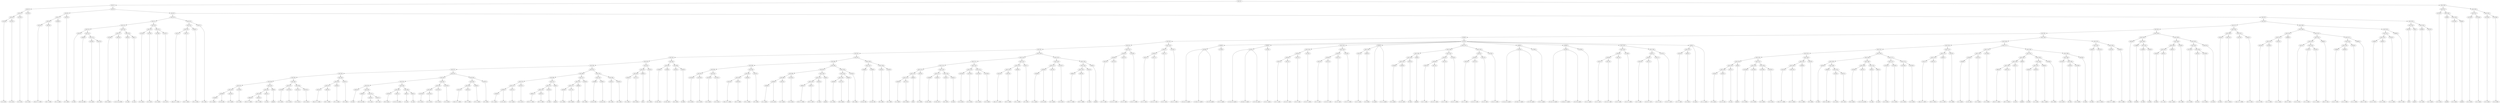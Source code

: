 digraph sample{
"L2279(0)"->"[C  E  G](0)"
"L2279(1)"->"[C  E  G](1)"
"L5411(4)"->"L2279(0)"
"L5411(4)"->"L2279(1)"
"L2279(2)"->"[C  E  G](2)"
"L5411(3)"->"L5411(4)"
"L5411(3)"->"L2279(2)"
"L2279(3)"->"[C  E  G](3)"
"L5411(2)"->"L5411(3)"
"L5411(2)"->"L2279(3)"
"L4151(0)"->"[Cis  D  F  G  B](0)"
"L3872(0)"->"[D  F  G  B](0)"
"L5411(8)"->"L4151(0)"
"L5411(8)"->"L3872(0)"
"L3284(0)"->"[F  G  A  B](0)"
"L5411(7)"->"L5411(8)"
"L5411(7)"->"L3284(0)"
"L1657(0)"->"[F  G  B](0)"
"L5411(6)"->"L5411(7)"
"L5411(6)"->"L1657(0)"
"L4522(0)"->"[C  E](0)"
"L4038(0)"->"[D  E  Gis  B](0)"
"L1619(0)"->"[C  E  A](0)"
"L3207(0)"->"[D  F  A](0)"
"L5411(15)"->"L1619(0)"
"L5411(15)"->"L3207(0)"
"L5411(14)"->"L4038(0)"
"L5411(14)"->"L5411(15)"
"L5411(13)"->"L4522(0)"
"L5411(13)"->"L5411(14)"
"L4756(0)"->"[D  E  Gis](0)"
"L5051(0)"->"[C  D  E  Gis  B](0)"
"L5411(17)"->"L4756(0)"
"L5411(17)"->"L5051(0)"
"L681(0)"->"[C  A](0)"
"L681(1)"->"[C  A](1)"
"L5411(18)"->"L681(0)"
"L5411(18)"->"L681(1)"
"L5411(16)"->"L5411(17)"
"L5411(16)"->"L5411(18)"
"L5411(12)"->"L5411(13)"
"L5411(12)"->"L5411(16)"
"L2279(4)"->"[C  E  G](4)"
"L2279(5)"->"[C  E  G](5)"
"L5411(20)"->"L2279(4)"
"L5411(20)"->"L2279(5)"
"L2279(6)"->"[C  E  G](6)"
"L2279(7)"->"[C  E  G](7)"
"L5411(21)"->"L2279(6)"
"L5411(21)"->"L2279(7)"
"L5411(19)"->"L5411(20)"
"L5411(19)"->"L5411(21)"
"L5411(11)"->"L5411(12)"
"L5411(11)"->"L5411(19)"
"L4151(1)"->"[Cis  D  F  G  B](1)"
"L3872(1)"->"[D  F  G  B](1)"
"L5411(24)"->"L4151(1)"
"L5411(24)"->"L3872(1)"
"L3284(1)"->"[F  G  A  B](1)"
"L5411(23)"->"L5411(24)"
"L5411(23)"->"L3284(1)"
"L1657(1)"->"[F  G  B](1)"
"L5411(22)"->"L5411(23)"
"L5411(22)"->"L1657(1)"
"L5411(10)"->"L5411(11)"
"L5411(10)"->"L5411(22)"
"L5238(0)"->"[C  G  Ais](0)"
"L5256(0)"->"L5238(0)"
"L5256(0)"->"[C  Fis  A](0)"
"L3472(0)"->"[C  F  Gis](0)"
"L5411(42)"->"L5256(0)"
"L5411(42)"->"L3472(0)"
"L2279(8)"->"[C  E  G](8)"
"L5411(41)"->"L5411(42)"
"L5411(41)"->"L2279(8)"
"L3691(0)"->"[D  E  F  G  B](0)"
"L3872(2)"->"[D  F  G  B](2)"
"L5411(45)"->"L3691(0)"
"L5411(45)"->"L3872(2)"
"L4522(1)"->"[C  E](1)"
"L5411(44)"->"L5411(45)"
"L5411(44)"->"L4522(1)"
"L826(0)"->"[rest](0)"
"L5411(43)"->"L5411(44)"
"L5411(43)"->"L826(0)"
"L5411(40)"->"L5411(41)"
"L5411(40)"->"L5411(43)"
"L2279(9)"->"[C  E  G](9)"
"L2279(10)"->"[C  E  G](10)"
"L5411(47)"->"L2279(9)"
"L5411(47)"->"L2279(10)"
"L2279(11)"->"[C  E  G](11)"
"L2279(12)"->"[C  E  G](12)"
"L5411(48)"->"L2279(11)"
"L5411(48)"->"L2279(12)"
"L5411(46)"->"L5411(47)"
"L5411(46)"->"L5411(48)"
"L5411(39)"->"L5411(40)"
"L5411(39)"->"L5411(46)"
"L4151(2)"->"[Cis  D  F  G  B](2)"
"L3872(3)"->"[D  F  G  B](3)"
"L5411(51)"->"L4151(2)"
"L5411(51)"->"L3872(3)"
"L3284(2)"->"[F  G  A  B](2)"
"L5411(50)"->"L5411(51)"
"L5411(50)"->"L3284(2)"
"L1657(2)"->"[F  G  B](2)"
"L5411(49)"->"L5411(50)"
"L5411(49)"->"L1657(2)"
"L5411(38)"->"L5411(39)"
"L5411(38)"->"L5411(49)"
"L4522(2)"->"[C  E](2)"
"L4038(1)"->"[D  E  Gis  B](1)"
"L1619(1)"->"[C  E  A](1)"
"L3207(1)"->"[D  F  A](1)"
"L5411(57)"->"L1619(1)"
"L5411(57)"->"L3207(1)"
"L5411(56)"->"L4038(1)"
"L5411(56)"->"L5411(57)"
"L5411(55)"->"L4522(2)"
"L5411(55)"->"L5411(56)"
"L4756(1)"->"[D  E  Gis](1)"
"L5051(1)"->"[C  D  E  Gis  B](1)"
"L5411(59)"->"L4756(1)"
"L5411(59)"->"L5051(1)"
"L681(2)"->"[C  A](2)"
"L681(3)"->"[C  A](3)"
"L5411(60)"->"L681(2)"
"L5411(60)"->"L681(3)"
"L5411(58)"->"L5411(59)"
"L5411(58)"->"L5411(60)"
"L5411(54)"->"L5411(55)"
"L5411(54)"->"L5411(58)"
"L2279(13)"->"[C  E  G](13)"
"L2279(14)"->"[C  E  G](14)"
"L5411(63)"->"L2279(13)"
"L5411(63)"->"L2279(14)"
"L2279(15)"->"[C  E  G](15)"
"L5411(62)"->"L5411(63)"
"L5411(62)"->"L2279(15)"
"L2279(16)"->"[C  E  G](16)"
"L5411(61)"->"L5411(62)"
"L5411(61)"->"L2279(16)"
"L5411(53)"->"L5411(54)"
"L5411(53)"->"L5411(61)"
"L4151(3)"->"[Cis  D  F  G  B](3)"
"L3872(4)"->"[D  F  G  B](4)"
"L5411(66)"->"L4151(3)"
"L5411(66)"->"L3872(4)"
"L3284(3)"->"[F  G  A  B](3)"
"L5411(65)"->"L5411(66)"
"L5411(65)"->"L3284(3)"
"L1657(3)"->"[F  G  B](3)"
"L5411(64)"->"L5411(65)"
"L5411(64)"->"L1657(3)"
"L5411(52)"->"L5411(53)"
"L5411(52)"->"L5411(64)"
"L5411(37)"->"L5411(38)"
"L5411(37)"->"L5411(52)"
"L5238(1)"->"[C  G  Ais](1)"
"L5256(1)"->"L5238(1)"
"L5256(1)"->"[C  Fis  A](1)"
"L3472(1)"->"[C  F  Gis](1)"
"L5411(71)"->"L5256(1)"
"L5411(71)"->"L3472(1)"
"L2279(17)"->"[C  E  G](17)"
"L5411(70)"->"L5411(71)"
"L5411(70)"->"L2279(17)"
"L3691(1)"->"[D  E  F  G  B](1)"
"L3872(5)"->"[D  F  G  B](5)"
"L5411(74)"->"L3691(1)"
"L5411(74)"->"L3872(5)"
"L4522(3)"->"[C  E](3)"
"L5411(73)"->"L5411(74)"
"L5411(73)"->"L4522(3)"
"L826(1)"->"[rest](1)"
"L5411(72)"->"L5411(73)"
"L5411(72)"->"L826(1)"
"L5411(69)"->"L5411(70)"
"L5411(69)"->"L5411(72)"
"L4230(0)"->"[C  G  B](0)"
"L4717(0)"->"[D  E  Fis](0)"
"L5411(77)"->"L4230(0)"
"L5411(77)"->"L4717(0)"
"L2884(0)"->"[G](0)"
"L5411(76)"->"L5411(77)"
"L5411(76)"->"L2884(0)"
"L3182(0)"->"[D  G  B](0)"
"L5411(75)"->"L5411(76)"
"L5411(75)"->"L3182(0)"
"L5411(68)"->"L5411(69)"
"L5411(68)"->"L5411(75)"
"L5198(0)"->"[C  Dis  G](0)"
"L5198(1)"->"[C  Dis  G](1)"
"L5411(79)"->"L5198(0)"
"L5411(79)"->"L5198(1)"
"L3182(1)"->"[D  G  B](1)"
"L3182(2)"->"[D  G  B](2)"
"L5411(80)"->"L3182(1)"
"L5411(80)"->"L3182(2)"
"L5411(78)"->"L5411(79)"
"L5411(78)"->"L5411(80)"
"L5411(67)"->"L5411(68)"
"L5411(67)"->"L5411(78)"
"L5411(36)"->"L5411(37)"
"L5411(36)"->"L5411(67)"
"L4230(1)"->"[C  G  B](1)"
"L4717(1)"->"[D  E  Fis](1)"
"L5411(83)"->"L4230(1)"
"L5411(83)"->"L4717(1)"
"L2884(1)"->"[G](1)"
"L5411(82)"->"L5411(83)"
"L5411(82)"->"L2884(1)"
"L1657(4)"->"[F  G  B](4)"
"L5411(81)"->"L5411(82)"
"L5411(81)"->"L1657(4)"
"L5411(35)"->"L5411(36)"
"L5411(35)"->"L5411(81)"
"L5198(2)"->"[C  Dis  G](2)"
"L5198(3)"->"[C  Dis  G](3)"
"L5411(85)"->"L5198(2)"
"L5411(85)"->"L5198(3)"
"L3182(3)"->"[D  G  B](3)"
"L2442(0)"->"[G  B](0)"
"L5411(86)"->"L3182(3)"
"L5411(86)"->"L2442(0)"
"L5411(84)"->"L5411(85)"
"L5411(84)"->"L5411(86)"
"L5411(34)"->"L5411(35)"
"L5411(34)"->"L5411(84)"
"L2279(18)"->"[C  E  G](18)"
"L2279(19)"->"[C  E  G](19)"
"L5411(91)"->"L2279(18)"
"L5411(91)"->"L2279(19)"
"L2279(20)"->"[C  E  G](20)"
"L2279(21)"->"[C  E  G](21)"
"L5411(92)"->"L2279(20)"
"L5411(92)"->"L2279(21)"
"L5411(90)"->"L5411(91)"
"L5411(90)"->"L5411(92)"
"L4151(4)"->"[Cis  D  F  G  B](4)"
"L3872(6)"->"[D  F  G  B](6)"
"L5411(95)"->"L4151(4)"
"L5411(95)"->"L3872(6)"
"L3284(4)"->"[F  G  A  B](4)"
"L5411(94)"->"L5411(95)"
"L5411(94)"->"L3284(4)"
"L1657(5)"->"[F  G  B](5)"
"L5411(93)"->"L5411(94)"
"L5411(93)"->"L1657(5)"
"L5411(89)"->"L5411(90)"
"L5411(89)"->"L5411(93)"
"L5238(2)"->"[C  G  Ais](2)"
"L5256(2)"->"L5238(2)"
"L5256(2)"->"[C  Fis  A](2)"
"L3472(2)"->"[C  F  Gis](2)"
"L5411(99)"->"L5256(2)"
"L5411(99)"->"L3472(2)"
"L2279(22)"->"[C  E  G](22)"
"L5411(98)"->"L5411(99)"
"L5411(98)"->"L2279(22)"
"L3691(2)"->"[D  E  F  G  B](2)"
"L3872(7)"->"[D  F  G  B](7)"
"L5411(102)"->"L3691(2)"
"L5411(102)"->"L3872(7)"
"L4522(4)"->"[C  E](4)"
"L5411(101)"->"L5411(102)"
"L5411(101)"->"L4522(4)"
"L826(2)"->"[rest](2)"
"L5411(100)"->"L5411(101)"
"L5411(100)"->"L826(2)"
"L5411(97)"->"L5411(98)"
"L5411(97)"->"L5411(100)"
"L4230(2)"->"[C  G  B](2)"
"L4717(2)"->"[D  E  Fis](2)"
"L5411(105)"->"L4230(2)"
"L5411(105)"->"L4717(2)"
"L2884(2)"->"[G](2)"
"L5411(104)"->"L5411(105)"
"L5411(104)"->"L2884(2)"
"L3182(4)"->"[D  G  B](4)"
"L5411(103)"->"L5411(104)"
"L5411(103)"->"L3182(4)"
"L5411(96)"->"L5411(97)"
"L5411(96)"->"L5411(103)"
"L5411(88)"->"L5411(89)"
"L5411(88)"->"L5411(96)"
"L5198(4)"->"[C  Dis  G](4)"
"L5198(5)"->"[C  Dis  G](5)"
"L5411(107)"->"L5198(4)"
"L5411(107)"->"L5198(5)"
"L3182(5)"->"[D  G  B](5)"
"L3182(6)"->"[D  G  B](6)"
"L5411(108)"->"L3182(5)"
"L5411(108)"->"L3182(6)"
"L5411(106)"->"L5411(107)"
"L5411(106)"->"L5411(108)"
"L5411(87)"->"L5411(88)"
"L5411(87)"->"L5411(106)"
"L5411(33)"->"L5411(34)"
"L5411(33)"->"L5411(87)"
"L4230(3)"->"[C  G  B](3)"
"L4717(3)"->"[D  E  Fis](3)"
"L5411(115)"->"L4230(3)"
"L5411(115)"->"L4717(3)"
"L2884(3)"->"[G](3)"
"L5411(114)"->"L5411(115)"
"L5411(114)"->"L2884(3)"
"L1657(6)"->"[F  G  B](6)"
"L5411(113)"->"L5411(114)"
"L5411(113)"->"L1657(6)"
"L5198(6)"->"[C  Dis  G](6)"
"L5198(7)"->"[C  Dis  G](7)"
"L5411(117)"->"L5198(6)"
"L5411(117)"->"L5198(7)"
"L3182(7)"->"[D  G  B](7)"
"L2442(1)"->"[G  B](1)"
"L5411(118)"->"L3182(7)"
"L5411(118)"->"L2442(1)"
"L5411(116)"->"L5411(117)"
"L5411(116)"->"L5411(118)"
"L5411(112)"->"L5411(113)"
"L5411(112)"->"L5411(116)"
"L2279(23)"->"[C  E  G](23)"
"L2279(24)"->"[C  E  G](24)"
"L5411(120)"->"L2279(23)"
"L5411(120)"->"L2279(24)"
"L2279(25)"->"[C  E  G](25)"
"L2279(26)"->"[C  E  G](26)"
"L5411(121)"->"L2279(25)"
"L5411(121)"->"L2279(26)"
"L5411(119)"->"L5411(120)"
"L5411(119)"->"L5411(121)"
"L5411(111)"->"L5411(112)"
"L5411(111)"->"L5411(119)"
"L4151(5)"->"[Cis  D  F  G  B](5)"
"L3872(8)"->"[D  F  G  B](8)"
"L5411(124)"->"L4151(5)"
"L5411(124)"->"L3872(8)"
"L3284(5)"->"[F  G  A  B](5)"
"L5411(123)"->"L5411(124)"
"L5411(123)"->"L3284(5)"
"L1657(7)"->"[F  G  B](7)"
"L5411(122)"->"L5411(123)"
"L5411(122)"->"L1657(7)"
"L5411(110)"->"L5411(111)"
"L5411(110)"->"L5411(122)"
"L5238(3)"->"[C  G  Ais](3)"
"L5256(3)"->"L5238(3)"
"L5256(3)"->"[C  Fis  A](3)"
"L3472(3)"->"[C  F  Gis](3)"
"L5411(127)"->"L5256(3)"
"L5411(127)"->"L3472(3)"
"L2279(27)"->"[C  E  G](27)"
"L5411(126)"->"L5411(127)"
"L5411(126)"->"L2279(27)"
"L3691(3)"->"[D  E  F  G  B](3)"
"L3872(9)"->"[D  F  G  B](9)"
"L5411(130)"->"L3691(3)"
"L5411(130)"->"L3872(9)"
"L4522(5)"->"[C  E](5)"
"L5411(129)"->"L5411(130)"
"L5411(129)"->"L4522(5)"
"L826(3)"->"[rest](3)"
"L5411(128)"->"L5411(129)"
"L5411(128)"->"L826(3)"
"L5411(125)"->"L5411(126)"
"L5411(125)"->"L5411(128)"
"L5411(109)"->"L5411(110)"
"L5411(109)"->"L5411(125)"
"L5411(32)"->"L5411(33)"
"L5411(32)"->"L5411(109)"
"L5327(0)"->"[C  F  G  A](0)"
"L5371(0)"->"[C  D  E  F  A](0)"
"L5418(0)"->"L5327(0)"
"L5418(0)"->"L5371(0)"
"L5417(0)"->"[C  D  F  A](0)"
"L5422(0)"->"L5418(0)"
"L5422(0)"->"L5417(0)"
"L4718(0)"->"[C  D  F  A  B](0)"
"L5411(131)"->"L5422(0)"
"L5411(131)"->"L4718(0)"
"L5411(31)"->"L5411(32)"
"L5411(31)"->"L5411(131)"
"L5327(1)"->"[C  F  G  A](1)"
"L5371(1)"->"[C  D  E  F  A](1)"
"L5418(1)"->"L5327(1)"
"L5418(1)"->"L5371(1)"
"L5417(1)"->"[C  D  F  A](1)"
"L5422(1)"->"L5418(1)"
"L5422(1)"->"L5417(1)"
"L4718(1)"->"[C  D  F  A  B](1)"
"L5411(132)"->"L5422(1)"
"L5411(132)"->"L4718(1)"
"L5411(30)"->"L5411(31)"
"L5411(30)"->"L5411(132)"
"L4128(0)"->"[C  Cis  D  E  Ais](0)"
"L4128(0)"->"[C  Dis  E  F  Ais](0)"
"L4128(0)"->"[C  E  Fis  Ais](0)"
"L2738(0)"->"[C  E  G  Ais](0)"
"L4506(0)"->"L4128(0)"
"L4506(0)"->"L2738(0)"
"L4128(1)"->"[C  Cis  D  E  Ais](1)"
"L4128(1)"->"[C  Dis  E  F  Ais](1)"
"L4128(1)"->"[C  E  Fis  Ais](1)"
"L2738(1)"->"[C  E  G  Ais](1)"
"L4506(1)"->"L4128(1)"
"L4506(1)"->"L2738(1)"
"L5327(2)"->"[C  F  G  A](2)"
"L5371(2)"->"[C  D  E  F  A](2)"
"L5418(2)"->"L5327(2)"
"L5418(2)"->"L5371(2)"
"L5417(2)"->"[C  D  F  A](2)"
"L5422(2)"->"L5418(2)"
"L5422(2)"->"L5417(2)"
"L4718(2)"->"[C  D  F  A  B](2)"
"L5411(134)"->"L5422(2)"
"L5411(134)"->"L4718(2)"
"L5327(3)"->"[C  F  G  A](3)"
"L5371(3)"->"[C  D  E  F  A](3)"
"L5418(3)"->"L5327(3)"
"L5418(3)"->"L5371(3)"
"L5417(3)"->"[C  D  F  A](3)"
"L5422(3)"->"L5418(3)"
"L5422(3)"->"L5417(3)"
"L4718(3)"->"[C  D  F  A  B](3)"
"L5411(135)"->"L5422(3)"
"L5411(135)"->"L4718(3)"
"L5411(133)"->"L5411(134)"
"L5411(133)"->"L5411(135)"
"L5327(4)"->"[C  F  G  A](4)"
"L4825(0)"->"[C  D  E](0)"
"L5411(136)"->"L5327(4)"
"L5411(136)"->"L4825(0)"
"L5382(0)"->"[C  Ais](0)"
"L5382(0)"->"L5411(136)"
"L5382(0)"->"[C  G  A  Ais](0)"
"L5164(0)"->"[F  A  Ais](0)"
"L1820(0)"->"[C  D  E  A](0)"
"L5411(141)"->"L5164(0)"
"L5411(141)"->"L1820(0)"
"L3557(0)"->"[F  A](0)"
"L5411(140)"->"L5411(141)"
"L5411(140)"->"L3557(0)"
"L826(4)"->"[rest](4)"
"L5411(139)"->"L5411(140)"
"L5411(139)"->"L826(4)"
"L5327(5)"->"[C  F  G  A](5)"
"L5371(4)"->"[C  D  E  F  A](4)"
"L5418(4)"->"L5327(5)"
"L5418(4)"->"L5371(4)"
"L5417(4)"->"[C  D  F  A](4)"
"L5422(4)"->"L5418(4)"
"L5422(4)"->"L5417(4)"
"L4718(4)"->"[C  D  F  A  B](4)"
"L5411(142)"->"L5422(4)"
"L5411(142)"->"L4718(4)"
"L5411(138)"->"L5411(139)"
"L5411(138)"->"L5411(142)"
"L5327(6)"->"[C  F  G  A](6)"
"L5371(5)"->"[C  D  E  F  A](5)"
"L5418(5)"->"L5327(6)"
"L5418(5)"->"L5371(5)"
"L5417(5)"->"[C  D  F  A](5)"
"L5422(5)"->"L5418(5)"
"L5422(5)"->"L5417(5)"
"L4718(5)"->"[C  D  F  A  B](5)"
"L5411(143)"->"L5422(5)"
"L5411(143)"->"L4718(5)"
"L5411(137)"->"L5411(138)"
"L5411(137)"->"L5411(143)"
"L4128(2)"->"[C  Cis  D  E  Ais](2)"
"L4128(2)"->"[C  Dis  E  F  Ais](2)"
"L4128(2)"->"[C  E  Fis  Ais](2)"
"L2738(2)"->"[C  E  G  Ais](2)"
"L4506(2)"->"L4128(2)"
"L4506(2)"->"L2738(2)"
"L4128(3)"->"[C  Cis  D  E  Ais](3)"
"L4128(3)"->"[C  Dis  E  F  Ais](3)"
"L4128(3)"->"[C  E  Fis  Ais](3)"
"L2738(3)"->"[C  E  G  Ais](3)"
"L4506(3)"->"L4128(3)"
"L4506(3)"->"L2738(3)"
"L5327(7)"->"[C  F  G  A](7)"
"L5371(6)"->"[C  D  E  F  A](6)"
"L5418(6)"->"L5327(7)"
"L5418(6)"->"L5371(6)"
"L5417(6)"->"[C  D  F  A](6)"
"L5422(6)"->"L5418(6)"
"L5422(6)"->"L5417(6)"
"L4718(6)"->"[C  D  F  A  B](6)"
"L5411(145)"->"L5422(6)"
"L5411(145)"->"L4718(6)"
"L5327(8)"->"[C  F  G  A](8)"
"L5371(7)"->"[C  D  E  F  A](7)"
"L5418(7)"->"L5327(8)"
"L5418(7)"->"L5371(7)"
"L5417(7)"->"[C  D  F  A](7)"
"L5422(7)"->"L5418(7)"
"L5422(7)"->"L5417(7)"
"L4718(7)"->"[C  D  F  A  B](7)"
"L5411(146)"->"L5422(7)"
"L5411(146)"->"L4718(7)"
"L5411(144)"->"L5411(145)"
"L5411(144)"->"L5411(146)"
"L5327(9)"->"[C  F  G  A](9)"
"L4825(1)"->"[C  D  E](1)"
"L5411(147)"->"L5327(9)"
"L5411(147)"->"L4825(1)"
"L5382(1)"->"[C  Ais](1)"
"L5382(1)"->"L5411(147)"
"L5382(1)"->"[C  G  A  Ais](1)"
"L5122(0)"->"L4506(0)"
"L5122(0)"->"L4506(1)"
"L5122(0)"->"L5411(133)"
"L5122(0)"->"L5382(0)"
"L5122(0)"->"L5411(137)"
"L5122(0)"->"L4506(2)"
"L5122(0)"->"L4506(3)"
"L5122(0)"->"L5411(144)"
"L5122(0)"->"L5382(1)"
"L5184(0)"->"L5411(30)"
"L5184(0)"->"L5122(0)"
"L5164(1)"->"[F  A  Ais](1)"
"L1820(1)"->"[C  D  E  A](1)"
"L5411(156)"->"L5164(1)"
"L5411(156)"->"L1820(1)"
"L3557(1)"->"[F  A](1)"
"L5411(155)"->"L5411(156)"
"L5411(155)"->"L3557(1)"
"L826(5)"->"[rest](5)"
"L5411(154)"->"L5411(155)"
"L5411(154)"->"L826(5)"
"L2279(28)"->"[C  E  G](28)"
"L2279(29)"->"[C  E  G](29)"
"L5411(158)"->"L2279(28)"
"L5411(158)"->"L2279(29)"
"L2279(30)"->"[C  E  G](30)"
"L2279(31)"->"[C  E  G](31)"
"L5411(159)"->"L2279(30)"
"L5411(159)"->"L2279(31)"
"L5411(157)"->"L5411(158)"
"L5411(157)"->"L5411(159)"
"L5411(153)"->"L5411(154)"
"L5411(153)"->"L5411(157)"
"L4151(6)"->"[Cis  D  F  G  B](6)"
"L3872(10)"->"[D  F  G  B](10)"
"L5411(162)"->"L4151(6)"
"L5411(162)"->"L3872(10)"
"L3284(6)"->"[F  G  A  B](6)"
"L5411(161)"->"L5411(162)"
"L5411(161)"->"L3284(6)"
"L1657(8)"->"[F  G  B](8)"
"L5411(160)"->"L5411(161)"
"L5411(160)"->"L1657(8)"
"L5411(152)"->"L5411(153)"
"L5411(152)"->"L5411(160)"
"L4522(6)"->"[C  E](6)"
"L4038(2)"->"[D  E  Gis  B](2)"
"L1619(2)"->"[C  E  A](2)"
"L3207(2)"->"[D  F  A](2)"
"L5411(167)"->"L1619(2)"
"L5411(167)"->"L3207(2)"
"L5411(166)"->"L4038(2)"
"L5411(166)"->"L5411(167)"
"L5411(165)"->"L4522(6)"
"L5411(165)"->"L5411(166)"
"L4756(2)"->"[D  E  Gis](2)"
"L5051(2)"->"[C  D  E  Gis  B](2)"
"L5411(169)"->"L4756(2)"
"L5411(169)"->"L5051(2)"
"L681(4)"->"[C  A](4)"
"L681(5)"->"[C  A](5)"
"L5411(170)"->"L681(4)"
"L5411(170)"->"L681(5)"
"L5411(168)"->"L5411(169)"
"L5411(168)"->"L5411(170)"
"L5411(164)"->"L5411(165)"
"L5411(164)"->"L5411(168)"
"L2279(32)"->"[C  E  G](32)"
"L2279(33)"->"[C  E  G](33)"
"L5411(172)"->"L2279(32)"
"L5411(172)"->"L2279(33)"
"L2279(34)"->"[C  E  G](34)"
"L2279(35)"->"[C  E  G](35)"
"L5411(173)"->"L2279(34)"
"L5411(173)"->"L2279(35)"
"L5411(171)"->"L5411(172)"
"L5411(171)"->"L5411(173)"
"L5411(163)"->"L5411(164)"
"L5411(163)"->"L5411(171)"
"L5411(151)"->"L5411(152)"
"L5411(151)"->"L5411(163)"
"L4151(7)"->"[Cis  D  F  G  B](7)"
"L3872(11)"->"[D  F  G  B](11)"
"L5411(176)"->"L4151(7)"
"L5411(176)"->"L3872(11)"
"L3284(7)"->"[F  G  A  B](7)"
"L5411(175)"->"L5411(176)"
"L5411(175)"->"L3284(7)"
"L1657(9)"->"[F  G  B](9)"
"L5411(174)"->"L5411(175)"
"L5411(174)"->"L1657(9)"
"L5411(150)"->"L5411(151)"
"L5411(150)"->"L5411(174)"
"L5238(4)"->"[C  G  Ais](4)"
"L5256(4)"->"L5238(4)"
"L5256(4)"->"[C  Fis  A](4)"
"L3472(4)"->"[C  F  Gis](4)"
"L5411(179)"->"L5256(4)"
"L5411(179)"->"L3472(4)"
"L2279(36)"->"[C  E  G](36)"
"L5411(178)"->"L5411(179)"
"L5411(178)"->"L2279(36)"
"L3691(4)"->"[D  E  F  G  B](4)"
"L3872(12)"->"[D  F  G  B](12)"
"L5411(184)"->"L3691(4)"
"L5411(184)"->"L3872(12)"
"L4522(7)"->"[C  E](7)"
"L5411(183)"->"L5411(184)"
"L5411(183)"->"L4522(7)"
"L826(6)"->"[rest](6)"
"L5411(182)"->"L5411(183)"
"L5411(182)"->"L826(6)"
"L2442(2)"->"[G  B](2)"
"L3032(0)"->"[C  G  A](0)"
"L5411(187)"->"L2442(2)"
"L5411(187)"->"L3032(0)"
"L3940(0)"->"[Cis  G  Ais](0)"
"L5411(186)"->"L5411(187)"
"L5411(186)"->"L3940(0)"
"L3182(8)"->"[D  G  B](8)"
"L5411(185)"->"L5411(186)"
"L5411(185)"->"L3182(8)"
"L5411(181)"->"L5411(182)"
"L5411(181)"->"L5411(185)"
"L2279(37)"->"[C  E  G](37)"
"L4253(0)"->"[E  G](0)"
"L2279(38)"->"[C  E  G](38)"
"L5411(190)"->"L4253(0)"
"L5411(190)"->"L2279(38)"
"L5411(189)"->"L2279(37)"
"L5411(189)"->"L5411(190)"
"L4522(8)"->"[C  E](8)"
"L5411(188)"->"L5411(189)"
"L5411(188)"->"L4522(8)"
"L5411(180)"->"L5411(181)"
"L5411(180)"->"L5411(188)"
"L5411(177)"->"L5411(178)"
"L5411(177)"->"L5411(180)"
"L5411(149)"->"L5411(150)"
"L5411(149)"->"L5411(177)"
"L2442(3)"->"[G  B](3)"
"L3872(13)"->"[D  F  G  B](13)"
"L5411(192)"->"L2442(3)"
"L5411(192)"->"L3872(13)"
"L4151(8)"->"[Cis  D  F  G  B](8)"
"L4450(0)"->"[E  F  G  B](0)"
"L5411(193)"->"L4151(8)"
"L5411(193)"->"L4450(0)"
"L5411(191)"->"L5411(192)"
"L5411(191)"->"L5411(193)"
"L5411(148)"->"L5411(149)"
"L5411(148)"->"L5411(191)"
"L5411(29)"->"L5184(0)"
"L5411(29)"->"L5411(148)"
"L4522(9)"->"[C  E](9)"
"L-1499(0)"->"[E  B](0)"
"L-1486(0)"->"[C  D](0)"
"L4624(0)"->"[A  B](0)"
"L5411(197)"->"L-1486(0)"
"L5411(197)"->"L4624(0)"
"L5411(196)"->"L-1499(0)"
"L5411(196)"->"L5411(197)"
"L5411(195)"->"L4522(9)"
"L5411(195)"->"L5411(196)"
"L2442(4)"->"[G  B](4)"
"L3032(1)"->"[C  G  A](1)"
"L5411(201)"->"L2442(4)"
"L5411(201)"->"L3032(1)"
"L3940(1)"->"[Cis  G  Ais](1)"
"L5411(200)"->"L5411(201)"
"L5411(200)"->"L3940(1)"
"L3182(9)"->"[D  G  B](9)"
"L5411(199)"->"L5411(200)"
"L5411(199)"->"L3182(9)"
"L2279(39)"->"[C  E  G](39)"
"L4253(1)"->"[E  G](1)"
"L2279(40)"->"[C  E  G](40)"
"L5411(204)"->"L4253(1)"
"L5411(204)"->"L2279(40)"
"L5411(203)"->"L2279(39)"
"L5411(203)"->"L5411(204)"
"L4522(10)"->"[C  E](10)"
"L5411(202)"->"L5411(203)"
"L5411(202)"->"L4522(10)"
"L5411(198)"->"L5411(199)"
"L5411(198)"->"L5411(202)"
"L5411(194)"->"L5411(195)"
"L5411(194)"->"L5411(198)"
"L5411(28)"->"L5411(29)"
"L5411(28)"->"L5411(194)"
"L2442(5)"->"[G  B](5)"
"L3872(14)"->"[D  F  G  B](14)"
"L5411(206)"->"L2442(5)"
"L5411(206)"->"L3872(14)"
"L4151(9)"->"[Cis  D  F  G  B](9)"
"L4450(1)"->"[E  F  G  B](1)"
"L5411(207)"->"L4151(9)"
"L5411(207)"->"L4450(1)"
"L5411(205)"->"L5411(206)"
"L5411(205)"->"L5411(207)"
"L5411(27)"->"L5411(28)"
"L5411(27)"->"L5411(205)"
"L4513(0)"->"[C  D  E  F](0)"
"L4745(0)"->"[C  G  A  B](0)"
"L5411(212)"->"L4513(0)"
"L5411(212)"->"L4745(0)"
"L4745(1)"->"[C  G  A  B](1)"
"L5411(211)"->"L5411(212)"
"L5411(211)"->"L4745(1)"
"L4606(0)"->"[D  E  F  G](0)"
"L5411(210)"->"L5411(211)"
"L5411(210)"->"L4606(0)"
"L4513(1)"->"[C  D  E  F](1)"
"L4745(2)"->"[C  G  A  B](2)"
"L4745(3)"->"[C  G  A  B](3)"
"L5411(216)"->"L4745(2)"
"L5411(216)"->"L4745(3)"
"L5411(215)"->"L4513(1)"
"L5411(215)"->"L5411(216)"
"L4606(1)"->"[D  E  F  G](1)"
"L5411(214)"->"L5411(215)"
"L5411(214)"->"L4606(1)"
"L2289(0)"->"[C  E  F  G](0)"
"L4463(0)"->"[C  D  A  B](0)"
"L5411(219)"->"L2289(0)"
"L5411(219)"->"L4463(0)"
"L4745(4)"->"[C  G  A  B](4)"
"L5411(218)"->"L5411(219)"
"L5411(218)"->"L4745(4)"
"L4606(2)"->"[D  E  F  G](2)"
"L5411(217)"->"L5411(218)"
"L5411(217)"->"L4606(2)"
"L5411(213)"->"L5411(214)"
"L5411(213)"->"L5411(217)"
"L5411(209)"->"L5411(210)"
"L5411(209)"->"L5411(213)"
"L2289(1)"->"[C  E  F  G](1)"
"L4463(1)"->"[C  D  A  B](1)"
"L5411(222)"->"L2289(1)"
"L5411(222)"->"L4463(1)"
"L4745(5)"->"[C  G  A  B](5)"
"L5411(221)"->"L5411(222)"
"L5411(221)"->"L4745(5)"
"L4606(3)"->"[D  E  F  G](3)"
"L5411(220)"->"L5411(221)"
"L5411(220)"->"L4606(3)"
"L5411(208)"->"L5411(209)"
"L5411(208)"->"L5411(220)"
"L5411(26)"->"L5411(27)"
"L5411(26)"->"L5411(208)"
"L2676(0)"->"[C](0)"
"L826(7)"->"[rest](7)"
"L5411(224)"->"L2676(0)"
"L5411(224)"->"L826(7)"
"L5368(0)"->"[C  F  A](0)"
"L3472(5)"->"[C  F  Gis](5)"
"L5411(225)"->"L5368(0)"
"L5411(225)"->"L3472(5)"
"L5411(223)"->"L5411(224)"
"L5411(223)"->"L5411(225)"
"L5411(25)"->"L5411(26)"
"L5411(25)"->"L5411(223)"
"L5411(9)"->"L5411(10)"
"L5411(9)"->"L5411(25)"
"L5411(5)"->"L5411(6)"
"L5411(5)"->"L5411(9)"
"L5411(1)"->"L5411(2)"
"L5411(1)"->"L5411(5)"
"L2279(41)"->"[C  E  G](41)"
"L826(8)"->"[rest](8)"
"L2279(42)"->"[C  E  G](42)"
"L826(9)"->"[rest](9)"
"L5411(229)"->"L2279(42)"
"L5411(229)"->"L826(9)"
"L5411(228)"->"L826(8)"
"L5411(228)"->"L5411(229)"
"L5411(227)"->"L2279(41)"
"L5411(227)"->"L5411(228)"
"L2279(43)"->"[C  E  G](43)"
"L2279(44)"->"[C  E  G](44)"
"L5411(231)"->"L2279(43)"
"L5411(231)"->"L2279(44)"
"L2279(45)"->"[C  E  G](45)"
"L2279(46)"->"[C  E  G](46)"
"L5411(232)"->"L2279(45)"
"L5411(232)"->"L2279(46)"
"L5411(230)"->"L5411(231)"
"L5411(230)"->"L5411(232)"
"L5411(226)"->"L5411(227)"
"L5411(226)"->"L5411(230)"
"L5411(0)"->"L5411(1)"
"L5411(0)"->"L5411(226)"
{rank = min; "L5411(0)"}
{rank = same; "L5411(1)"; "L5411(226)";}
{rank = same; "L5411(2)"; "L5411(5)"; "L5411(227)"; "L5411(230)";}
{rank = same; "L5411(3)"; "L2279(3)"; "L5411(6)"; "L5411(9)"; "L2279(41)"; "L5411(228)"; "L5411(231)"; "L5411(232)";}
{rank = same; "L5411(4)"; "L2279(2)"; "L5411(7)"; "L1657(0)"; "L5411(10)"; "L5411(25)"; "L826(8)"; "L5411(229)"; "L2279(43)"; "L2279(44)"; "L2279(45)"; "L2279(46)";}
{rank = same; "L2279(0)"; "L2279(1)"; "L5411(8)"; "L3284(0)"; "L5411(11)"; "L5411(22)"; "L5411(26)"; "L5411(223)"; "L2279(42)"; "L826(9)";}
{rank = same; "L4151(0)"; "L3872(0)"; "L5411(12)"; "L5411(19)"; "L5411(23)"; "L1657(1)"; "L5411(27)"; "L5411(208)"; "L5411(224)"; "L5411(225)";}
{rank = same; "L5411(13)"; "L5411(16)"; "L5411(20)"; "L5411(21)"; "L5411(24)"; "L3284(1)"; "L5411(28)"; "L5411(205)"; "L5411(209)"; "L5411(220)"; "L2676(0)"; "L826(7)"; "L5368(0)"; "L3472(5)";}
{rank = same; "L4522(0)"; "L5411(14)"; "L5411(17)"; "L5411(18)"; "L2279(4)"; "L2279(5)"; "L2279(6)"; "L2279(7)"; "L4151(1)"; "L3872(1)"; "L5411(29)"; "L5411(194)"; "L5411(206)"; "L5411(207)"; "L5411(210)"; "L5411(213)"; "L5411(221)"; "L4606(3)";}
{rank = same; "L4038(0)"; "L5411(15)"; "L4756(0)"; "L5051(0)"; "L681(0)"; "L681(1)"; "L5184(0)"; "L5411(148)"; "L5411(195)"; "L5411(198)"; "L2442(5)"; "L3872(14)"; "L4151(9)"; "L4450(1)"; "L5411(211)"; "L4606(0)"; "L5411(214)"; "L5411(217)"; "L5411(222)"; "L4745(5)";}
{rank = same; "L1619(0)"; "L3207(0)"; "L5411(30)"; "L5122(0)"; "L5411(149)"; "L5411(191)"; "L4522(9)"; "L5411(196)"; "L5411(199)"; "L5411(202)"; "L5411(212)"; "L4745(1)"; "L5411(215)"; "L4606(1)"; "L5411(218)"; "L4606(2)"; "L2289(1)"; "L4463(1)";}
{rank = same; "L5411(31)"; "L5411(132)"; "L4506(0)"; "L4506(1)"; "L5411(133)"; "L5382(0)"; "L5411(137)"; "L4506(2)"; "L4506(3)"; "L5411(144)"; "L5382(1)"; "L5411(150)"; "L5411(177)"; "L5411(192)"; "L5411(193)"; "L-1499(0)"; "L5411(197)"; "L5411(200)"; "L3182(9)"; "L5411(203)"; "L4522(10)"; "L4513(0)"; "L4745(0)"; "L4513(1)"; "L5411(216)"; "L5411(219)"; "L4745(4)";}
{rank = same; "L5411(32)"; "L5411(131)"; "L5422(1)"; "L4718(1)"; "L4128(0)"; "L2738(0)"; "L4128(1)"; "L2738(1)"; "L5411(134)"; "L5411(135)"; "L5411(136)"; "L5411(138)"; "L5411(143)"; "L4128(2)"; "L2738(2)"; "L4128(3)"; "L2738(3)"; "L5411(145)"; "L5411(146)"; "L5411(147)"; "L5411(151)"; "L5411(174)"; "L5411(178)"; "L5411(180)"; "L2442(3)"; "L3872(13)"; "L4151(8)"; "L4450(0)"; "L-1486(0)"; "L4624(0)"; "L5411(201)"; "L3940(1)"; "L2279(39)"; "L5411(204)"; "L4745(2)"; "L4745(3)"; "L2289(0)"; "L4463(0)";}
{rank = same; "L5411(33)"; "L5411(109)"; "L5422(0)"; "L4718(0)"; "L5418(1)"; "L5417(1)"; "L5422(2)"; "L4718(2)"; "L5422(3)"; "L4718(3)"; "L5327(4)"; "L4825(0)"; "L5411(139)"; "L5411(142)"; "L5422(5)"; "L4718(5)"; "L5422(6)"; "L4718(6)"; "L5422(7)"; "L4718(7)"; "L5327(9)"; "L4825(1)"; "L5411(152)"; "L5411(163)"; "L5411(175)"; "L1657(9)"; "L5411(179)"; "L2279(36)"; "L5411(181)"; "L5411(188)"; "L2442(4)"; "L3032(1)"; "L4253(1)"; "L2279(40)";}
{rank = same; "L5411(34)"; "L5411(87)"; "L5411(110)"; "L5411(125)"; "L5418(0)"; "L5417(0)"; "L5327(1)"; "L5371(1)"; "L5418(2)"; "L5417(2)"; "L5418(3)"; "L5417(3)"; "L5411(140)"; "L826(4)"; "L5422(4)"; "L4718(4)"; "L5418(5)"; "L5417(5)"; "L5418(6)"; "L5417(6)"; "L5418(7)"; "L5417(7)"; "L5411(153)"; "L5411(160)"; "L5411(164)"; "L5411(171)"; "L5411(176)"; "L3284(7)"; "L5256(4)"; "L3472(4)"; "L5411(182)"; "L5411(185)"; "L5411(189)"; "L4522(8)";}
{rank = same; "L5411(35)"; "L5411(84)"; "L5411(88)"; "L5411(106)"; "L5411(111)"; "L5411(122)"; "L5411(126)"; "L5411(128)"; "L5327(0)"; "L5371(0)"; "L5327(2)"; "L5371(2)"; "L5327(3)"; "L5371(3)"; "L5411(141)"; "L3557(0)"; "L5418(4)"; "L5417(4)"; "L5327(6)"; "L5371(5)"; "L5327(7)"; "L5371(6)"; "L5327(8)"; "L5371(7)"; "L5411(154)"; "L5411(157)"; "L5411(161)"; "L1657(8)"; "L5411(165)"; "L5411(168)"; "L5411(172)"; "L5411(173)"; "L4151(7)"; "L3872(11)"; "L5238(4)"; "L5411(183)"; "L826(6)"; "L5411(186)"; "L3182(8)"; "L2279(37)"; "L5411(190)";}
{rank = same; "L5411(36)"; "L5411(81)"; "L5411(85)"; "L5411(86)"; "L5411(89)"; "L5411(96)"; "L5411(107)"; "L5411(108)"; "L5411(112)"; "L5411(119)"; "L5411(123)"; "L1657(7)"; "L5411(127)"; "L2279(27)"; "L5411(129)"; "L826(3)"; "L5164(0)"; "L1820(0)"; "L5327(5)"; "L5371(4)"; "L5411(155)"; "L826(5)"; "L5411(158)"; "L5411(159)"; "L5411(162)"; "L3284(6)"; "L4522(6)"; "L5411(166)"; "L5411(169)"; "L5411(170)"; "L2279(32)"; "L2279(33)"; "L2279(34)"; "L2279(35)"; "L5411(184)"; "L4522(7)"; "L5411(187)"; "L3940(0)"; "L4253(0)"; "L2279(38)";}
{rank = same; "L5411(37)"; "L5411(67)"; "L5411(82)"; "L1657(4)"; "L5198(2)"; "L5198(3)"; "L3182(3)"; "L2442(0)"; "L5411(90)"; "L5411(93)"; "L5411(97)"; "L5411(103)"; "L5198(4)"; "L5198(5)"; "L3182(5)"; "L3182(6)"; "L5411(113)"; "L5411(116)"; "L5411(120)"; "L5411(121)"; "L5411(124)"; "L3284(5)"; "L5256(3)"; "L3472(3)"; "L5411(130)"; "L4522(5)"; "L5411(156)"; "L3557(1)"; "L2279(28)"; "L2279(29)"; "L2279(30)"; "L2279(31)"; "L4151(6)"; "L3872(10)"; "L4038(2)"; "L5411(167)"; "L4756(2)"; "L5051(2)"; "L681(4)"; "L681(5)"; "L3691(4)"; "L3872(12)"; "L2442(2)"; "L3032(0)";}
{rank = same; "L5411(38)"; "L5411(52)"; "L5411(68)"; "L5411(78)"; "L5411(83)"; "L2884(1)"; "L5411(91)"; "L5411(92)"; "L5411(94)"; "L1657(5)"; "L5411(98)"; "L5411(100)"; "L5411(104)"; "L3182(4)"; "L5411(114)"; "L1657(6)"; "L5411(117)"; "L5411(118)"; "L2279(23)"; "L2279(24)"; "L2279(25)"; "L2279(26)"; "L4151(5)"; "L3872(8)"; "L5238(3)"; "L3691(3)"; "L3872(9)"; "L5164(1)"; "L1820(1)"; "L1619(2)"; "L3207(2)";}
{rank = same; "L5411(39)"; "L5411(49)"; "L5411(53)"; "L5411(64)"; "L5411(69)"; "L5411(75)"; "L5411(79)"; "L5411(80)"; "L4230(1)"; "L4717(1)"; "L2279(18)"; "L2279(19)"; "L2279(20)"; "L2279(21)"; "L5411(95)"; "L3284(4)"; "L5411(99)"; "L2279(22)"; "L5411(101)"; "L826(2)"; "L5411(105)"; "L2884(2)"; "L5411(115)"; "L2884(3)"; "L5198(6)"; "L5198(7)"; "L3182(7)"; "L2442(1)";}
{rank = same; "L5411(40)"; "L5411(46)"; "L5411(50)"; "L1657(2)"; "L5411(54)"; "L5411(61)"; "L5411(65)"; "L1657(3)"; "L5411(70)"; "L5411(72)"; "L5411(76)"; "L3182(0)"; "L5198(0)"; "L5198(1)"; "L3182(1)"; "L3182(2)"; "L4151(4)"; "L3872(6)"; "L5256(2)"; "L3472(2)"; "L5411(102)"; "L4522(4)"; "L4230(2)"; "L4717(2)"; "L4230(3)"; "L4717(3)";}
{rank = same; "L5411(41)"; "L5411(43)"; "L5411(47)"; "L5411(48)"; "L5411(51)"; "L3284(2)"; "L5411(55)"; "L5411(58)"; "L5411(62)"; "L2279(16)"; "L5411(66)"; "L3284(3)"; "L5411(71)"; "L2279(17)"; "L5411(73)"; "L826(1)"; "L5411(77)"; "L2884(0)"; "L5238(2)"; "L3691(2)"; "L3872(7)";}
{rank = same; "L5411(42)"; "L2279(8)"; "L5411(44)"; "L826(0)"; "L2279(9)"; "L2279(10)"; "L2279(11)"; "L2279(12)"; "L4151(2)"; "L3872(3)"; "L4522(2)"; "L5411(56)"; "L5411(59)"; "L5411(60)"; "L5411(63)"; "L2279(15)"; "L4151(3)"; "L3872(4)"; "L5256(1)"; "L3472(1)"; "L5411(74)"; "L4522(3)"; "L4230(0)"; "L4717(0)";}
{rank = same; "L5256(0)"; "L3472(0)"; "L5411(45)"; "L4522(1)"; "L4038(1)"; "L5411(57)"; "L4756(1)"; "L5051(1)"; "L681(2)"; "L681(3)"; "L2279(13)"; "L2279(14)"; "L5238(1)"; "L3691(1)"; "L3872(5)";}
{rank = same; "L5238(0)"; "L3691(0)"; "L3872(2)"; "L1619(1)"; "L3207(1)";}
{rank = max; "[A  B](0)"; "[C  A](0)"; "[C  A](1)"; "[C  A](2)"; "[C  A](3)"; "[C  A](4)"; "[C  A](5)"; "[C  Ais](0)"; "[C  Ais](1)"; "[C  Cis  D  E  Ais](0)"; "[C  Cis  D  E  Ais](1)"; "[C  Cis  D  E  Ais](2)"; "[C  Cis  D  E  Ais](3)"; "[C  D  A  B](0)"; "[C  D  A  B](1)"; "[C  D  E  A](0)"; "[C  D  E  A](1)"; "[C  D  E  F  A](0)"; "[C  D  E  F  A](1)"; "[C  D  E  F  A](2)"; "[C  D  E  F  A](3)"; "[C  D  E  F  A](4)"; "[C  D  E  F  A](5)"; "[C  D  E  F  A](6)"; "[C  D  E  F  A](7)"; "[C  D  E  F](0)"; "[C  D  E  F](1)"; "[C  D  E  Gis  B](0)"; "[C  D  E  Gis  B](1)"; "[C  D  E  Gis  B](2)"; "[C  D  E](0)"; "[C  D  E](1)"; "[C  D  F  A  B](0)"; "[C  D  F  A  B](1)"; "[C  D  F  A  B](2)"; "[C  D  F  A  B](3)"; "[C  D  F  A  B](4)"; "[C  D  F  A  B](5)"; "[C  D  F  A  B](6)"; "[C  D  F  A  B](7)"; "[C  D  F  A](0)"; "[C  D  F  A](1)"; "[C  D  F  A](2)"; "[C  D  F  A](3)"; "[C  D  F  A](4)"; "[C  D  F  A](5)"; "[C  D  F  A](6)"; "[C  D  F  A](7)"; "[C  D](0)"; "[C  Dis  E  F  Ais](0)"; "[C  Dis  E  F  Ais](1)"; "[C  Dis  E  F  Ais](2)"; "[C  Dis  E  F  Ais](3)"; "[C  Dis  G](0)"; "[C  Dis  G](1)"; "[C  Dis  G](2)"; "[C  Dis  G](3)"; "[C  Dis  G](4)"; "[C  Dis  G](5)"; "[C  Dis  G](6)"; "[C  Dis  G](7)"; "[C  E  A](0)"; "[C  E  A](1)"; "[C  E  A](2)"; "[C  E  F  G](0)"; "[C  E  F  G](1)"; "[C  E  Fis  Ais](0)"; "[C  E  Fis  Ais](1)"; "[C  E  Fis  Ais](2)"; "[C  E  Fis  Ais](3)"; "[C  E  G  Ais](0)"; "[C  E  G  Ais](1)"; "[C  E  G  Ais](2)"; "[C  E  G  Ais](3)"; "[C  E  G](0)"; "[C  E  G](1)"; "[C  E  G](10)"; "[C  E  G](11)"; "[C  E  G](12)"; "[C  E  G](13)"; "[C  E  G](14)"; "[C  E  G](15)"; "[C  E  G](16)"; "[C  E  G](17)"; "[C  E  G](18)"; "[C  E  G](19)"; "[C  E  G](2)"; "[C  E  G](20)"; "[C  E  G](21)"; "[C  E  G](22)"; "[C  E  G](23)"; "[C  E  G](24)"; "[C  E  G](25)"; "[C  E  G](26)"; "[C  E  G](27)"; "[C  E  G](28)"; "[C  E  G](29)"; "[C  E  G](3)"; "[C  E  G](30)"; "[C  E  G](31)"; "[C  E  G](32)"; "[C  E  G](33)"; "[C  E  G](34)"; "[C  E  G](35)"; "[C  E  G](36)"; "[C  E  G](37)"; "[C  E  G](38)"; "[C  E  G](39)"; "[C  E  G](4)"; "[C  E  G](40)"; "[C  E  G](41)"; "[C  E  G](42)"; "[C  E  G](43)"; "[C  E  G](44)"; "[C  E  G](45)"; "[C  E  G](46)"; "[C  E  G](5)"; "[C  E  G](6)"; "[C  E  G](7)"; "[C  E  G](8)"; "[C  E  G](9)"; "[C  E](0)"; "[C  E](1)"; "[C  E](10)"; "[C  E](2)"; "[C  E](3)"; "[C  E](4)"; "[C  E](5)"; "[C  E](6)"; "[C  E](7)"; "[C  E](8)"; "[C  E](9)"; "[C  F  A](0)"; "[C  F  G  A](0)"; "[C  F  G  A](1)"; "[C  F  G  A](2)"; "[C  F  G  A](3)"; "[C  F  G  A](4)"; "[C  F  G  A](5)"; "[C  F  G  A](6)"; "[C  F  G  A](7)"; "[C  F  G  A](8)"; "[C  F  G  A](9)"; "[C  F  Gis](0)"; "[C  F  Gis](1)"; "[C  F  Gis](2)"; "[C  F  Gis](3)"; "[C  F  Gis](4)"; "[C  F  Gis](5)"; "[C  Fis  A](0)"; "[C  Fis  A](1)"; "[C  Fis  A](2)"; "[C  Fis  A](3)"; "[C  Fis  A](4)"; "[C  G  A  Ais](0)"; "[C  G  A  Ais](1)"; "[C  G  A  B](0)"; "[C  G  A  B](1)"; "[C  G  A  B](2)"; "[C  G  A  B](3)"; "[C  G  A  B](4)"; "[C  G  A  B](5)"; "[C  G  A](0)"; "[C  G  A](1)"; "[C  G  Ais](0)"; "[C  G  Ais](1)"; "[C  G  Ais](2)"; "[C  G  Ais](3)"; "[C  G  Ais](4)"; "[C  G  B](0)"; "[C  G  B](1)"; "[C  G  B](2)"; "[C  G  B](3)"; "[C](0)"; "[Cis  D  F  G  B](0)"; "[Cis  D  F  G  B](1)"; "[Cis  D  F  G  B](2)"; "[Cis  D  F  G  B](3)"; "[Cis  D  F  G  B](4)"; "[Cis  D  F  G  B](5)"; "[Cis  D  F  G  B](6)"; "[Cis  D  F  G  B](7)"; "[Cis  D  F  G  B](8)"; "[Cis  D  F  G  B](9)"; "[Cis  G  Ais](0)"; "[Cis  G  Ais](1)"; "[D  E  F  G  B](0)"; "[D  E  F  G  B](1)"; "[D  E  F  G  B](2)"; "[D  E  F  G  B](3)"; "[D  E  F  G  B](4)"; "[D  E  F  G](0)"; "[D  E  F  G](1)"; "[D  E  F  G](2)"; "[D  E  F  G](3)"; "[D  E  Fis](0)"; "[D  E  Fis](1)"; "[D  E  Fis](2)"; "[D  E  Fis](3)"; "[D  E  Gis  B](0)"; "[D  E  Gis  B](1)"; "[D  E  Gis  B](2)"; "[D  E  Gis](0)"; "[D  E  Gis](1)"; "[D  E  Gis](2)"; "[D  F  A](0)"; "[D  F  A](1)"; "[D  F  A](2)"; "[D  F  G  B](0)"; "[D  F  G  B](1)"; "[D  F  G  B](10)"; "[D  F  G  B](11)"; "[D  F  G  B](12)"; "[D  F  G  B](13)"; "[D  F  G  B](14)"; "[D  F  G  B](2)"; "[D  F  G  B](3)"; "[D  F  G  B](4)"; "[D  F  G  B](5)"; "[D  F  G  B](6)"; "[D  F  G  B](7)"; "[D  F  G  B](8)"; "[D  F  G  B](9)"; "[D  G  B](0)"; "[D  G  B](1)"; "[D  G  B](2)"; "[D  G  B](3)"; "[D  G  B](4)"; "[D  G  B](5)"; "[D  G  B](6)"; "[D  G  B](7)"; "[D  G  B](8)"; "[D  G  B](9)"; "[E  B](0)"; "[E  F  G  B](0)"; "[E  F  G  B](1)"; "[E  G](0)"; "[E  G](1)"; "[F  A  Ais](0)"; "[F  A  Ais](1)"; "[F  A](0)"; "[F  A](1)"; "[F  G  A  B](0)"; "[F  G  A  B](1)"; "[F  G  A  B](2)"; "[F  G  A  B](3)"; "[F  G  A  B](4)"; "[F  G  A  B](5)"; "[F  G  A  B](6)"; "[F  G  A  B](7)"; "[F  G  B](0)"; "[F  G  B](1)"; "[F  G  B](2)"; "[F  G  B](3)"; "[F  G  B](4)"; "[F  G  B](5)"; "[F  G  B](6)"; "[F  G  B](7)"; "[F  G  B](8)"; "[F  G  B](9)"; "[G  B](0)"; "[G  B](1)"; "[G  B](2)"; "[G  B](3)"; "[G  B](4)"; "[G  B](5)"; "[G](0)"; "[G](1)"; "[G](2)"; "[G](3)"; "[rest](0)"; "[rest](1)"; "[rest](2)"; "[rest](3)"; "[rest](4)"; "[rest](5)"; "[rest](6)"; "[rest](7)"; "[rest](8)"; "[rest](9)";}
}
